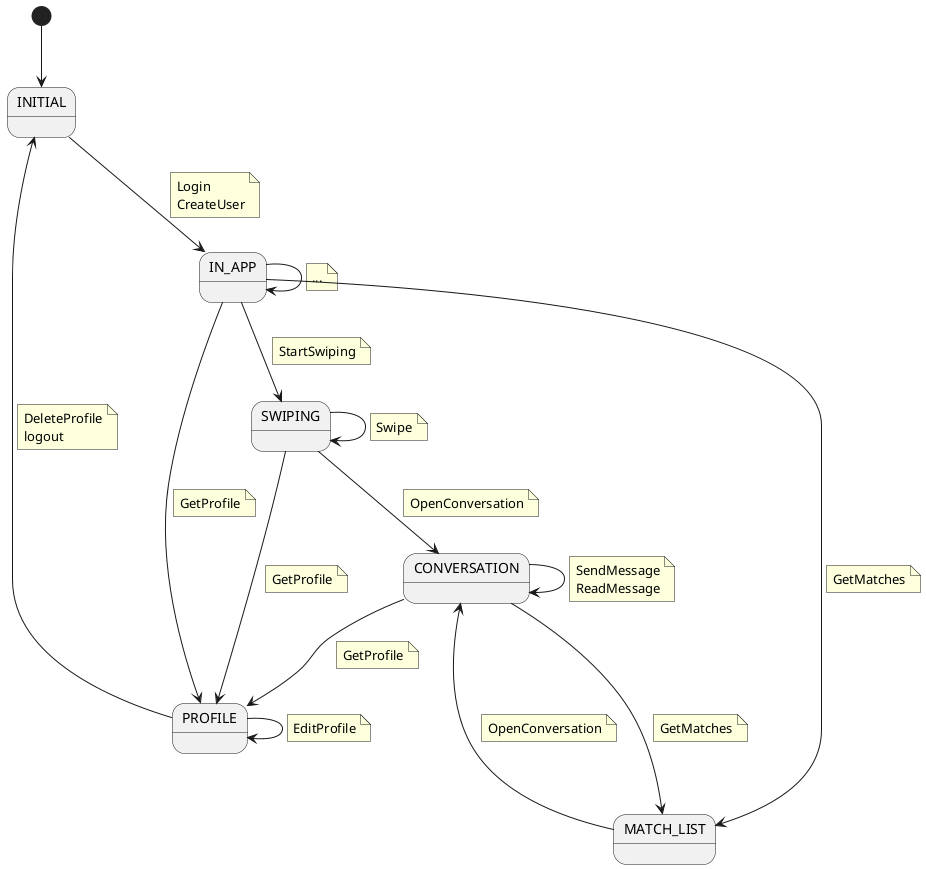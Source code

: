 @startuml

state INITIAL
state SWIPING
state CONVERSATION
state PROFILE
state MATCH_LIST

[*] --> INITIAL
INITIAL --> IN_APP
note on link
Login
CreateUser
end note
IN_APP --> SWIPING
note on link
StartSwiping
endnote
SWIPING --> SWIPING
note on link
Swipe
endnote
IN_APP --> IN_APP
note on link
...
end note
IN_APP --> MATCH_LIST
note on link
GetMatches
endnote
MATCH_LIST --> CONVERSATION
note on link
OpenConversation
endnote
CONVERSATION ---> MATCH_LIST
note on link
GetMatches
endnote
CONVERSATION --> CONVERSATION
note on link
SendMessage
ReadMessage
end note
IN_APP --> PROFILE
note on link
GetProfile
end note
PROFILE --> PROFILE
note on link
EditProfile
end note
PROFILE --> INITIAL
note on link
DeleteProfile
logout
end note

CONVERSATION --> PROFILE
note on link
GetProfile
end note
SWIPING --> PROFILE
note on link
GetProfile
end note
SWIPING --> CONVERSATION
note on link
OpenConversation
end note


@enduml